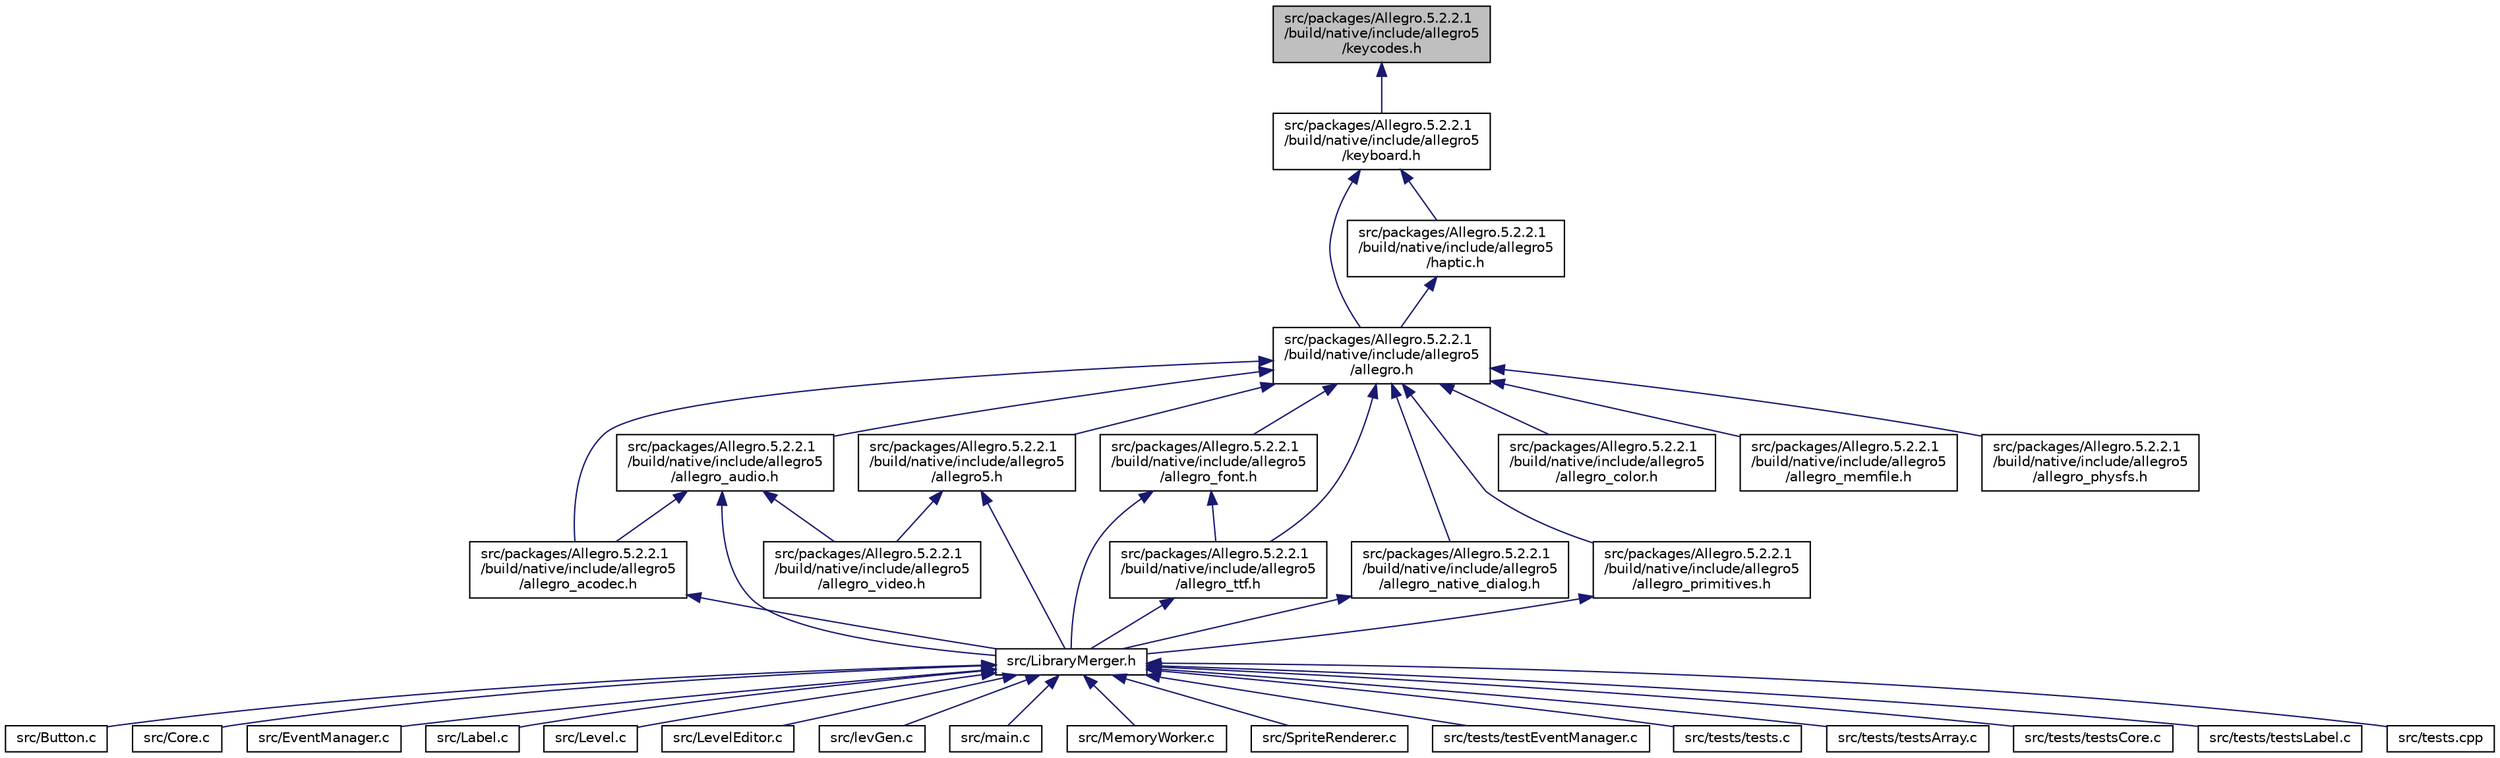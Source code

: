 digraph "src/packages/Allegro.5.2.2.1/build/native/include/allegro5/keycodes.h"
{
  edge [fontname="Helvetica",fontsize="10",labelfontname="Helvetica",labelfontsize="10"];
  node [fontname="Helvetica",fontsize="10",shape=record];
  Node1 [label="src/packages/Allegro.5.2.2.1\l/build/native/include/allegro5\l/keycodes.h",height=0.2,width=0.4,color="black", fillcolor="grey75", style="filled", fontcolor="black"];
  Node1 -> Node2 [dir="back",color="midnightblue",fontsize="10",style="solid"];
  Node2 [label="src/packages/Allegro.5.2.2.1\l/build/native/include/allegro5\l/keyboard.h",height=0.2,width=0.4,color="black", fillcolor="white", style="filled",URL="$keyboard_8h.html"];
  Node2 -> Node3 [dir="back",color="midnightblue",fontsize="10",style="solid"];
  Node3 [label="src/packages/Allegro.5.2.2.1\l/build/native/include/allegro5\l/allegro.h",height=0.2,width=0.4,color="black", fillcolor="white", style="filled",URL="$allegro_8h.html"];
  Node3 -> Node4 [dir="back",color="midnightblue",fontsize="10",style="solid"];
  Node4 [label="src/packages/Allegro.5.2.2.1\l/build/native/include/allegro5\l/allegro5.h",height=0.2,width=0.4,color="black", fillcolor="white", style="filled",URL="$allegro5_8h.html"];
  Node4 -> Node5 [dir="back",color="midnightblue",fontsize="10",style="solid"];
  Node5 [label="src/LibraryMerger.h",height=0.2,width=0.4,color="black", fillcolor="white", style="filled",URL="$_library_merger_8h.html"];
  Node5 -> Node6 [dir="back",color="midnightblue",fontsize="10",style="solid"];
  Node6 [label="src/Button.c",height=0.2,width=0.4,color="black", fillcolor="white", style="filled",URL="$_button_8c.html"];
  Node5 -> Node7 [dir="back",color="midnightblue",fontsize="10",style="solid"];
  Node7 [label="src/Core.c",height=0.2,width=0.4,color="black", fillcolor="white", style="filled",URL="$_core_8c.html"];
  Node5 -> Node8 [dir="back",color="midnightblue",fontsize="10",style="solid"];
  Node8 [label="src/EventManager.c",height=0.2,width=0.4,color="black", fillcolor="white", style="filled",URL="$_event_manager_8c.html"];
  Node5 -> Node9 [dir="back",color="midnightblue",fontsize="10",style="solid"];
  Node9 [label="src/Label.c",height=0.2,width=0.4,color="black", fillcolor="white", style="filled",URL="$_label_8c.html"];
  Node5 -> Node10 [dir="back",color="midnightblue",fontsize="10",style="solid"];
  Node10 [label="src/Level.c",height=0.2,width=0.4,color="black", fillcolor="white", style="filled",URL="$_level_8c.html"];
  Node5 -> Node11 [dir="back",color="midnightblue",fontsize="10",style="solid"];
  Node11 [label="src/LevelEditor.c",height=0.2,width=0.4,color="black", fillcolor="white", style="filled",URL="$_level_editor_8c.html"];
  Node5 -> Node12 [dir="back",color="midnightblue",fontsize="10",style="solid"];
  Node12 [label="src/levGen.c",height=0.2,width=0.4,color="black", fillcolor="white", style="filled",URL="$lev_gen_8c.html"];
  Node5 -> Node13 [dir="back",color="midnightblue",fontsize="10",style="solid"];
  Node13 [label="src/main.c",height=0.2,width=0.4,color="black", fillcolor="white", style="filled",URL="$main_8c.html"];
  Node5 -> Node14 [dir="back",color="midnightblue",fontsize="10",style="solid"];
  Node14 [label="src/MemoryWorker.c",height=0.2,width=0.4,color="black", fillcolor="white", style="filled",URL="$_memory_worker_8c.html"];
  Node5 -> Node15 [dir="back",color="midnightblue",fontsize="10",style="solid"];
  Node15 [label="src/SpriteRenderer.c",height=0.2,width=0.4,color="black", fillcolor="white", style="filled",URL="$_sprite_renderer_8c.html"];
  Node5 -> Node16 [dir="back",color="midnightblue",fontsize="10",style="solid"];
  Node16 [label="src/tests/testEventManager.c",height=0.2,width=0.4,color="black", fillcolor="white", style="filled",URL="$test_event_manager_8c.html"];
  Node5 -> Node17 [dir="back",color="midnightblue",fontsize="10",style="solid"];
  Node17 [label="src/tests/tests.c",height=0.2,width=0.4,color="black", fillcolor="white", style="filled",URL="$tests_8c.html"];
  Node5 -> Node18 [dir="back",color="midnightblue",fontsize="10",style="solid"];
  Node18 [label="src/tests/testsArray.c",height=0.2,width=0.4,color="black", fillcolor="white", style="filled",URL="$tests_array_8c.html"];
  Node5 -> Node19 [dir="back",color="midnightblue",fontsize="10",style="solid"];
  Node19 [label="src/tests/testsCore.c",height=0.2,width=0.4,color="black", fillcolor="white", style="filled",URL="$tests_core_8c.html"];
  Node5 -> Node20 [dir="back",color="midnightblue",fontsize="10",style="solid"];
  Node20 [label="src/tests/testsLabel.c",height=0.2,width=0.4,color="black", fillcolor="white", style="filled",URL="$tests_label_8c.html"];
  Node5 -> Node21 [dir="back",color="midnightblue",fontsize="10",style="solid"];
  Node21 [label="src/tests.cpp",height=0.2,width=0.4,color="black", fillcolor="white", style="filled",URL="$tests_8cpp.html"];
  Node4 -> Node22 [dir="back",color="midnightblue",fontsize="10",style="solid"];
  Node22 [label="src/packages/Allegro.5.2.2.1\l/build/native/include/allegro5\l/allegro_video.h",height=0.2,width=0.4,color="black", fillcolor="white", style="filled",URL="$allegro__video_8h.html"];
  Node3 -> Node23 [dir="back",color="midnightblue",fontsize="10",style="solid"];
  Node23 [label="src/packages/Allegro.5.2.2.1\l/build/native/include/allegro5\l/allegro_acodec.h",height=0.2,width=0.4,color="black", fillcolor="white", style="filled",URL="$allegro__acodec_8h.html"];
  Node23 -> Node5 [dir="back",color="midnightblue",fontsize="10",style="solid"];
  Node3 -> Node24 [dir="back",color="midnightblue",fontsize="10",style="solid"];
  Node24 [label="src/packages/Allegro.5.2.2.1\l/build/native/include/allegro5\l/allegro_audio.h",height=0.2,width=0.4,color="black", fillcolor="white", style="filled",URL="$allegro__audio_8h.html"];
  Node24 -> Node5 [dir="back",color="midnightblue",fontsize="10",style="solid"];
  Node24 -> Node23 [dir="back",color="midnightblue",fontsize="10",style="solid"];
  Node24 -> Node22 [dir="back",color="midnightblue",fontsize="10",style="solid"];
  Node3 -> Node25 [dir="back",color="midnightblue",fontsize="10",style="solid"];
  Node25 [label="src/packages/Allegro.5.2.2.1\l/build/native/include/allegro5\l/allegro_color.h",height=0.2,width=0.4,color="black", fillcolor="white", style="filled",URL="$allegro__color_8h.html"];
  Node3 -> Node26 [dir="back",color="midnightblue",fontsize="10",style="solid"];
  Node26 [label="src/packages/Allegro.5.2.2.1\l/build/native/include/allegro5\l/allegro_font.h",height=0.2,width=0.4,color="black", fillcolor="white", style="filled",URL="$allegro__font_8h.html"];
  Node26 -> Node5 [dir="back",color="midnightblue",fontsize="10",style="solid"];
  Node26 -> Node27 [dir="back",color="midnightblue",fontsize="10",style="solid"];
  Node27 [label="src/packages/Allegro.5.2.2.1\l/build/native/include/allegro5\l/allegro_ttf.h",height=0.2,width=0.4,color="black", fillcolor="white", style="filled",URL="$allegro__ttf_8h.html"];
  Node27 -> Node5 [dir="back",color="midnightblue",fontsize="10",style="solid"];
  Node3 -> Node28 [dir="back",color="midnightblue",fontsize="10",style="solid"];
  Node28 [label="src/packages/Allegro.5.2.2.1\l/build/native/include/allegro5\l/allegro_memfile.h",height=0.2,width=0.4,color="black", fillcolor="white", style="filled",URL="$allegro__memfile_8h.html"];
  Node3 -> Node29 [dir="back",color="midnightblue",fontsize="10",style="solid"];
  Node29 [label="src/packages/Allegro.5.2.2.1\l/build/native/include/allegro5\l/allegro_native_dialog.h",height=0.2,width=0.4,color="black", fillcolor="white", style="filled",URL="$allegro__native__dialog_8h.html"];
  Node29 -> Node5 [dir="back",color="midnightblue",fontsize="10",style="solid"];
  Node3 -> Node30 [dir="back",color="midnightblue",fontsize="10",style="solid"];
  Node30 [label="src/packages/Allegro.5.2.2.1\l/build/native/include/allegro5\l/allegro_physfs.h",height=0.2,width=0.4,color="black", fillcolor="white", style="filled",URL="$allegro__physfs_8h.html"];
  Node3 -> Node31 [dir="back",color="midnightblue",fontsize="10",style="solid"];
  Node31 [label="src/packages/Allegro.5.2.2.1\l/build/native/include/allegro5\l/allegro_primitives.h",height=0.2,width=0.4,color="black", fillcolor="white", style="filled",URL="$allegro__primitives_8h.html"];
  Node31 -> Node5 [dir="back",color="midnightblue",fontsize="10",style="solid"];
  Node3 -> Node27 [dir="back",color="midnightblue",fontsize="10",style="solid"];
  Node2 -> Node32 [dir="back",color="midnightblue",fontsize="10",style="solid"];
  Node32 [label="src/packages/Allegro.5.2.2.1\l/build/native/include/allegro5\l/haptic.h",height=0.2,width=0.4,color="black", fillcolor="white", style="filled",URL="$haptic_8h.html"];
  Node32 -> Node3 [dir="back",color="midnightblue",fontsize="10",style="solid"];
}
